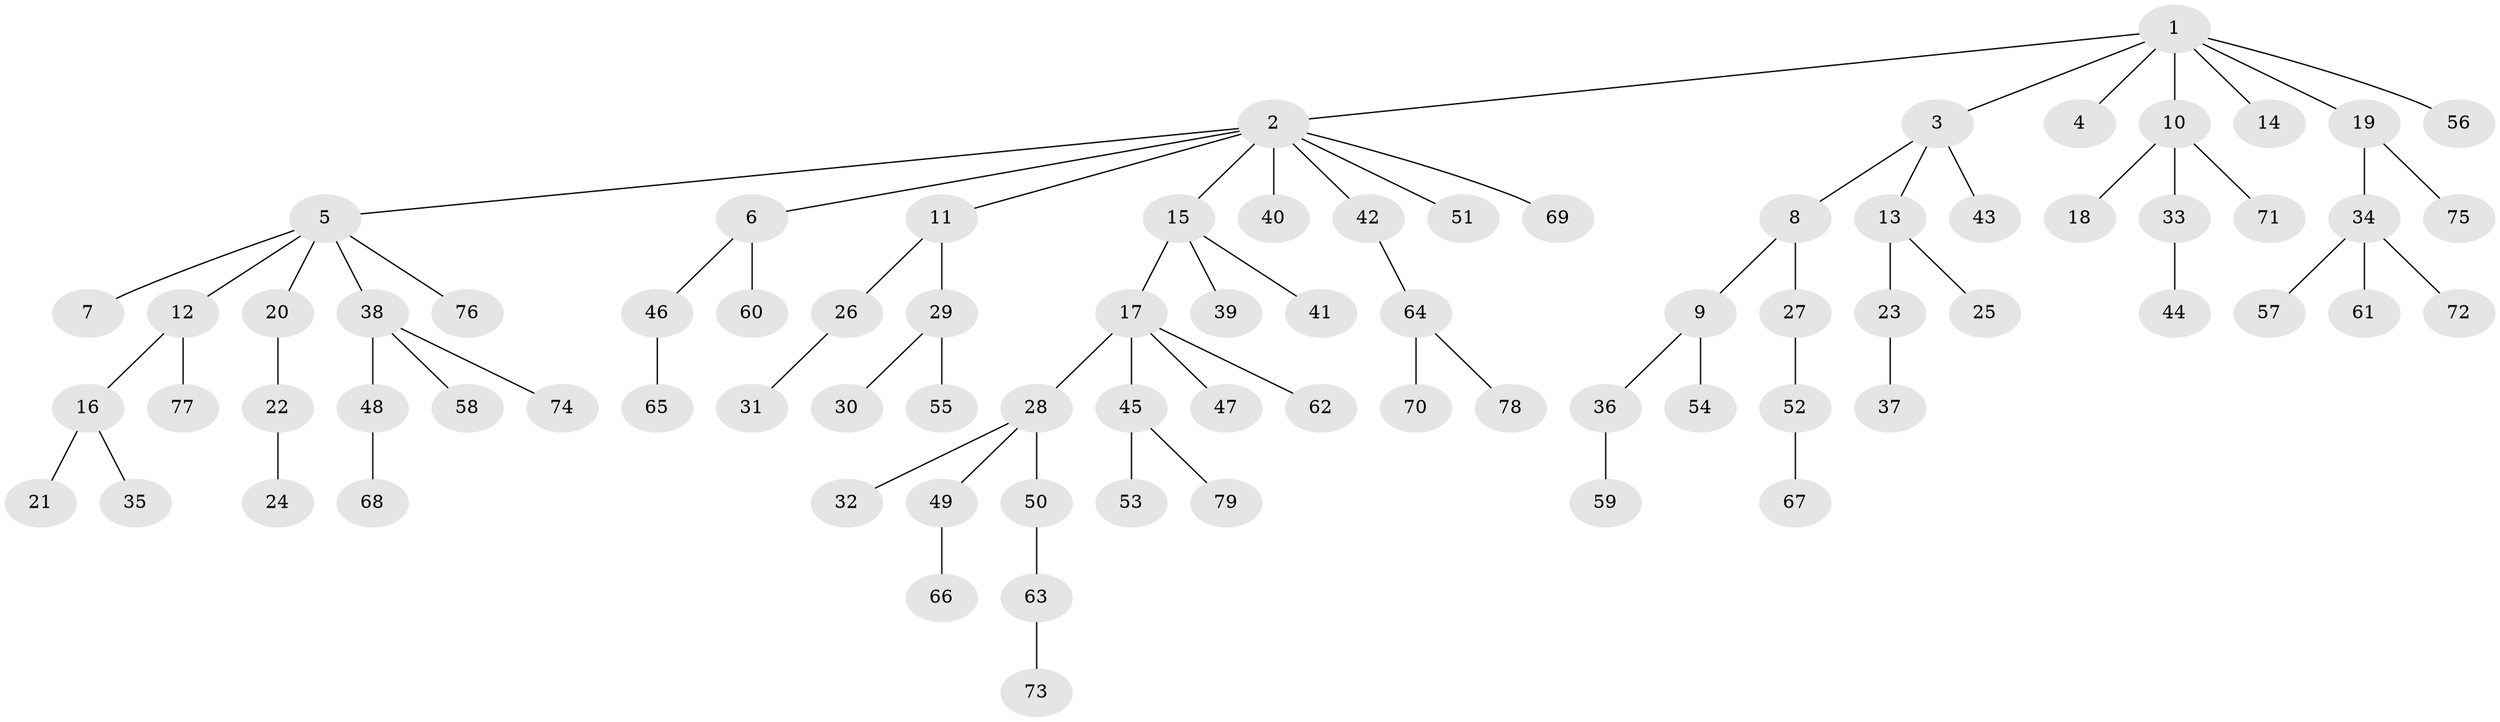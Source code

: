 // Generated by graph-tools (version 1.1) at 2025/11/02/27/25 16:11:28]
// undirected, 79 vertices, 78 edges
graph export_dot {
graph [start="1"]
  node [color=gray90,style=filled];
  1;
  2;
  3;
  4;
  5;
  6;
  7;
  8;
  9;
  10;
  11;
  12;
  13;
  14;
  15;
  16;
  17;
  18;
  19;
  20;
  21;
  22;
  23;
  24;
  25;
  26;
  27;
  28;
  29;
  30;
  31;
  32;
  33;
  34;
  35;
  36;
  37;
  38;
  39;
  40;
  41;
  42;
  43;
  44;
  45;
  46;
  47;
  48;
  49;
  50;
  51;
  52;
  53;
  54;
  55;
  56;
  57;
  58;
  59;
  60;
  61;
  62;
  63;
  64;
  65;
  66;
  67;
  68;
  69;
  70;
  71;
  72;
  73;
  74;
  75;
  76;
  77;
  78;
  79;
  1 -- 2;
  1 -- 3;
  1 -- 4;
  1 -- 10;
  1 -- 14;
  1 -- 19;
  1 -- 56;
  2 -- 5;
  2 -- 6;
  2 -- 11;
  2 -- 15;
  2 -- 40;
  2 -- 42;
  2 -- 51;
  2 -- 69;
  3 -- 8;
  3 -- 13;
  3 -- 43;
  5 -- 7;
  5 -- 12;
  5 -- 20;
  5 -- 38;
  5 -- 76;
  6 -- 46;
  6 -- 60;
  8 -- 9;
  8 -- 27;
  9 -- 36;
  9 -- 54;
  10 -- 18;
  10 -- 33;
  10 -- 71;
  11 -- 26;
  11 -- 29;
  12 -- 16;
  12 -- 77;
  13 -- 23;
  13 -- 25;
  15 -- 17;
  15 -- 39;
  15 -- 41;
  16 -- 21;
  16 -- 35;
  17 -- 28;
  17 -- 45;
  17 -- 47;
  17 -- 62;
  19 -- 34;
  19 -- 75;
  20 -- 22;
  22 -- 24;
  23 -- 37;
  26 -- 31;
  27 -- 52;
  28 -- 32;
  28 -- 49;
  28 -- 50;
  29 -- 30;
  29 -- 55;
  33 -- 44;
  34 -- 57;
  34 -- 61;
  34 -- 72;
  36 -- 59;
  38 -- 48;
  38 -- 58;
  38 -- 74;
  42 -- 64;
  45 -- 53;
  45 -- 79;
  46 -- 65;
  48 -- 68;
  49 -- 66;
  50 -- 63;
  52 -- 67;
  63 -- 73;
  64 -- 70;
  64 -- 78;
}
